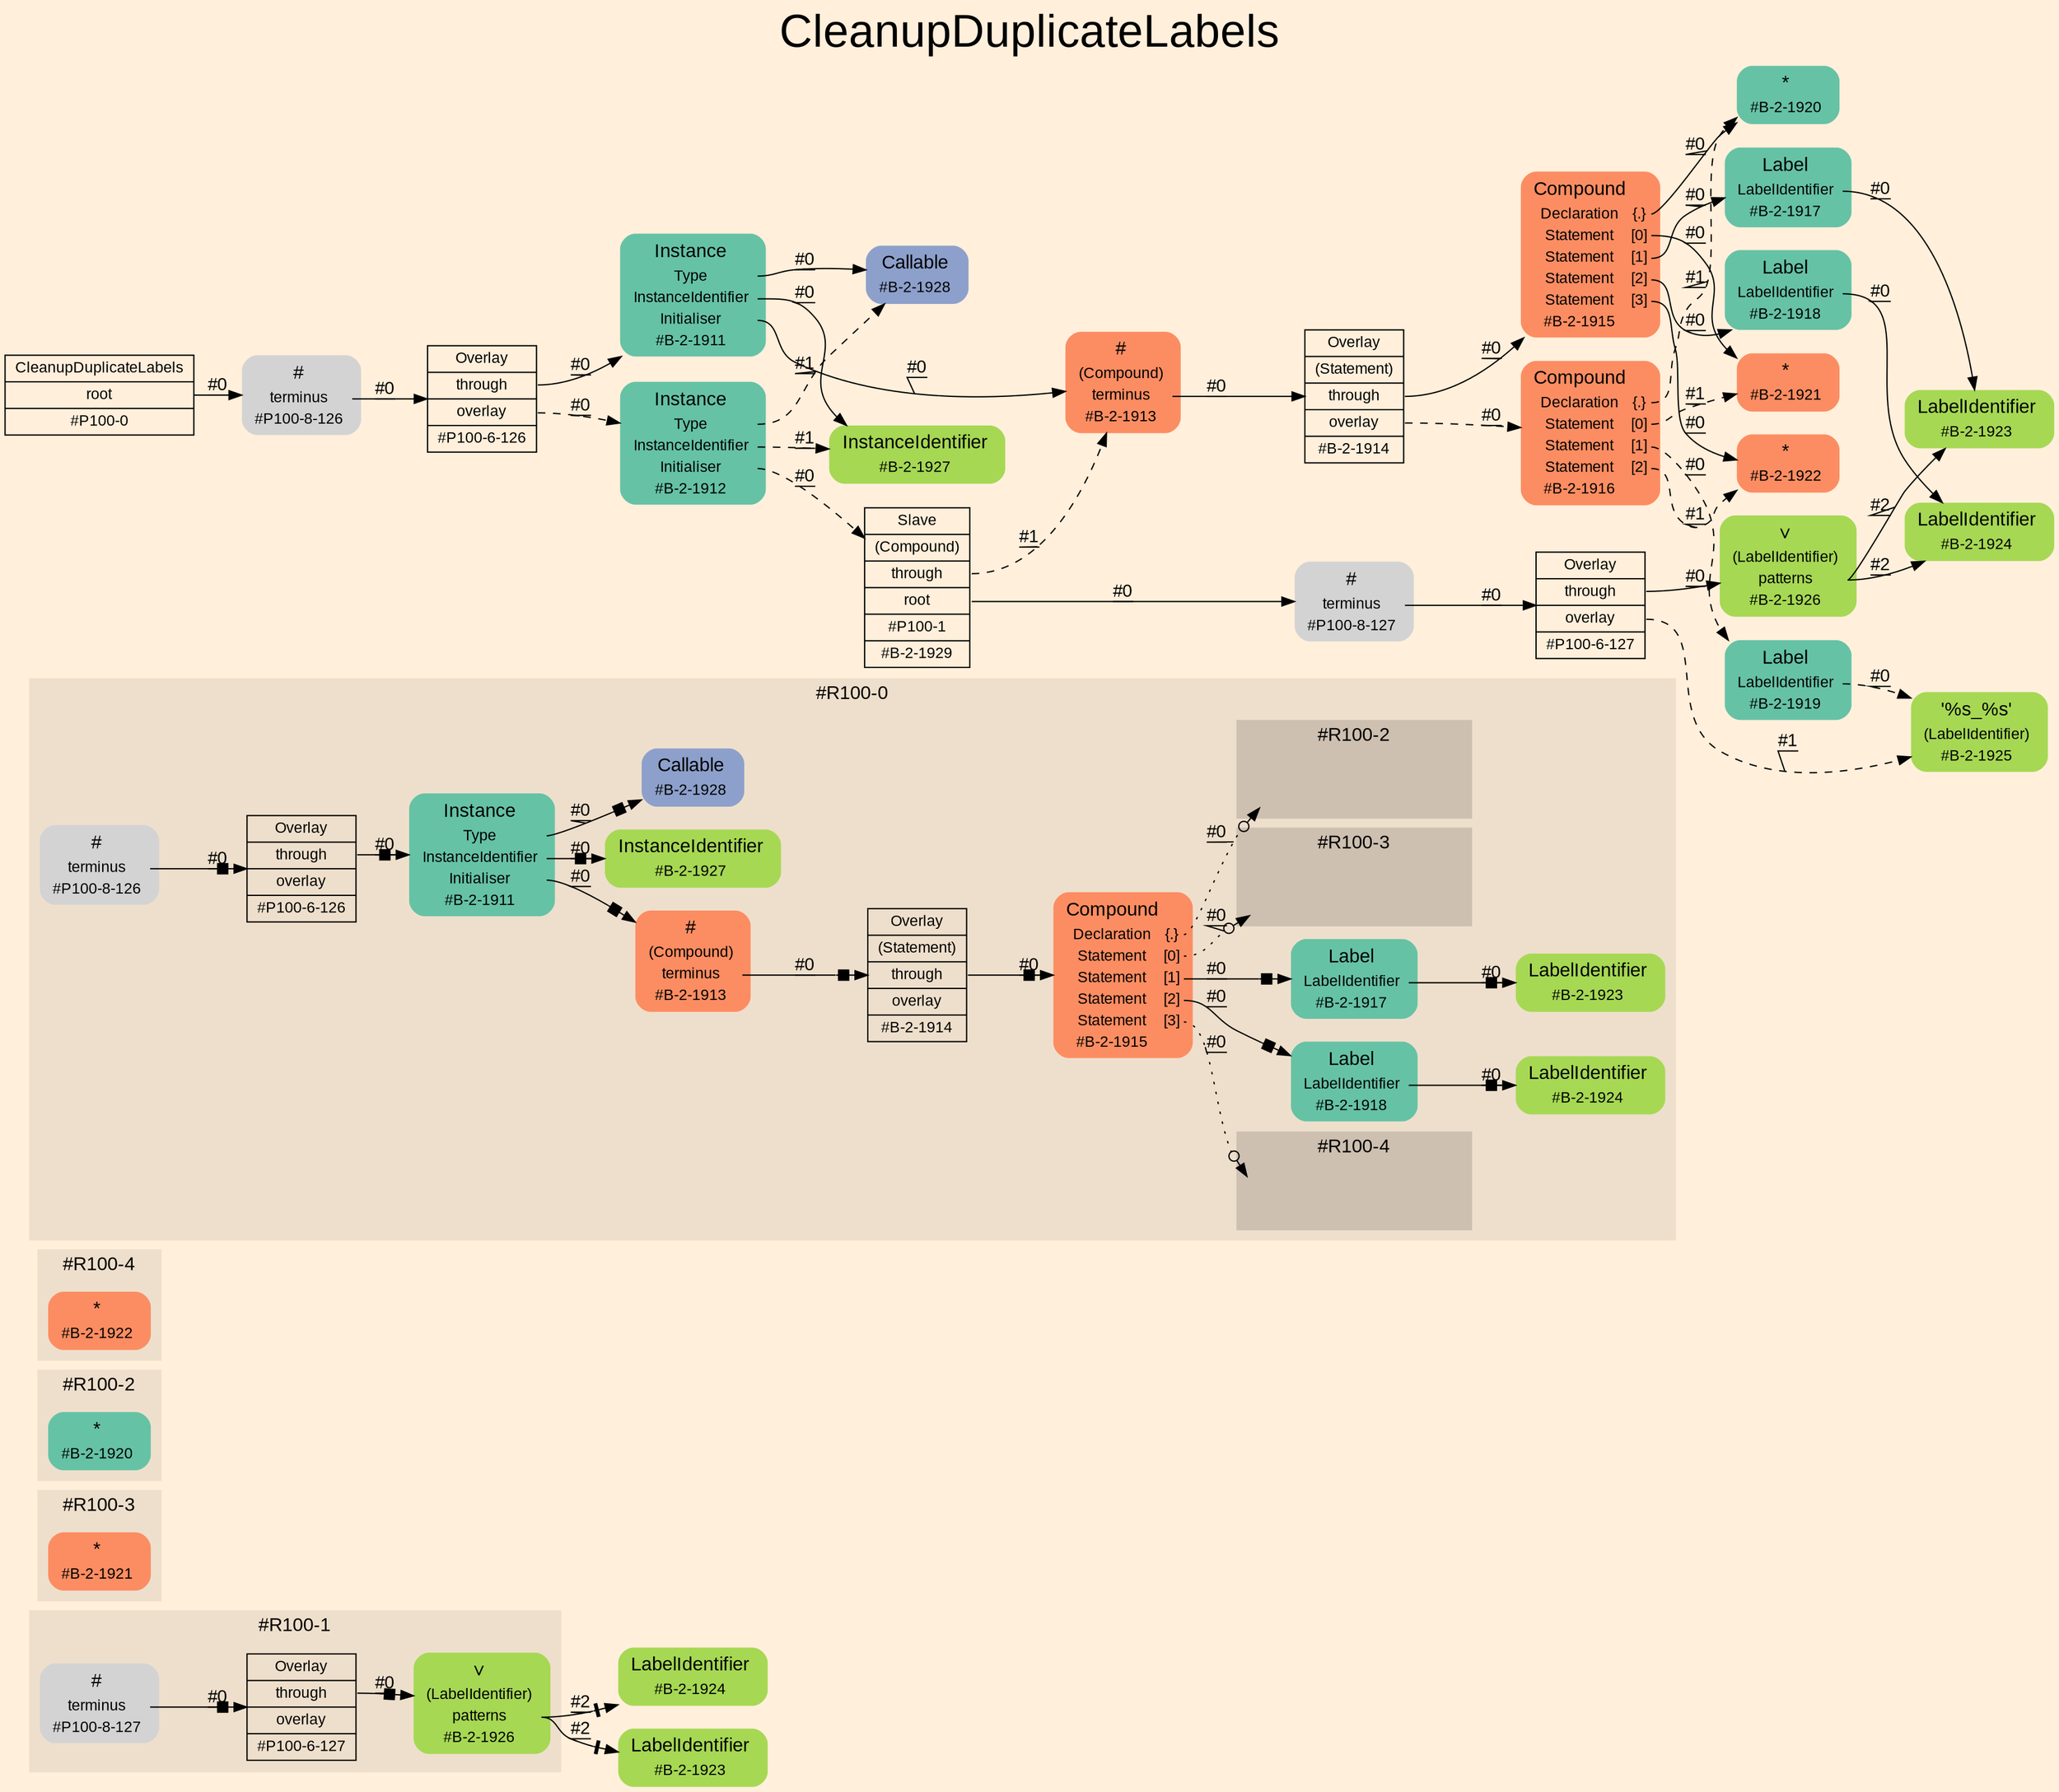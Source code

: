 digraph "CleanupDuplicateLabels" {
label = "CleanupDuplicateLabels"
labelloc = t
fontsize = "36"
graph [
    rankdir = "LR"
    ranksep = 0.3
    bgcolor = antiquewhite1
    color = black
    fontcolor = black
    fontname = "Arial"
];
node [
    fontname = "Arial"
];
edge [
    fontname = "Arial"
];

// -------------------- figure #R100-1 --------------------
"#R100-1 / #B-2-1924" [
    shape = "plaintext"
    fillcolor = "/set28/5"
    label = <<TABLE BORDER="0" CELLBORDER="0" CELLSPACING="0">
     <TR><TD><FONT POINT-SIZE="15.0">LabelIdentifier</FONT></TD><TD></TD></TR>
     <TR><TD>#B-2-1924</TD><TD PORT="port0"></TD></TR>
    </TABLE>>
    style = "rounded,filled"
    fontsize = "12"
];

"#R100-1 / #B-2-1923" [
    shape = "plaintext"
    fillcolor = "/set28/5"
    label = <<TABLE BORDER="0" CELLBORDER="0" CELLSPACING="0">
     <TR><TD><FONT POINT-SIZE="15.0">LabelIdentifier</FONT></TD><TD></TD></TR>
     <TR><TD>#B-2-1923</TD><TD PORT="port0"></TD></TR>
    </TABLE>>
    style = "rounded,filled"
    fontsize = "12"
];

subgraph "cluster#R100-1" {
    label = "#R100-1"
    style = "filled"
    color = antiquewhite2
    fontsize = "15"
    "#R100-1 / #B-2-1926" [
        shape = "plaintext"
        fillcolor = "/set28/5"
        label = <<TABLE BORDER="0" CELLBORDER="0" CELLSPACING="0">
         <TR><TD><FONT POINT-SIZE="15.0">∨</FONT></TD><TD></TD></TR>
         <TR><TD>(LabelIdentifier)</TD><TD PORT="port0"></TD></TR>
         <TR><TD>patterns</TD><TD PORT="port1"></TD></TR>
         <TR><TD>#B-2-1926</TD><TD PORT="port2"></TD></TR>
        </TABLE>>
        style = "rounded,filled"
        fontsize = "12"
    ];
    
    "#R100-1 / #P100-8-127" [
        shape = "plaintext"
        label = <<TABLE BORDER="0" CELLBORDER="0" CELLSPACING="0">
         <TR><TD><FONT POINT-SIZE="15.0">#</FONT></TD><TD></TD></TR>
         <TR><TD>terminus</TD><TD PORT="port0"></TD></TR>
         <TR><TD>#P100-8-127</TD><TD PORT="port1"></TD></TR>
        </TABLE>>
        style = "rounded,filled"
        fontsize = "12"
    ];
    
    "#R100-1 / #P100-6-127" [
        shape = "record"
        fillcolor = antiquewhite2
        label = "<fixed> Overlay | <port0> through | <port1> overlay | <port2> #P100-6-127"
        style = "filled"
        fontsize = "12"
        color = black
        fontcolor = black
    ];
    
}


// -------------------- figure #R100-3 --------------------
subgraph "cluster#R100-3" {
    label = "#R100-3"
    style = "filled"
    color = antiquewhite2
    fontsize = "15"
    "#R100-3 / #B-2-1921" [
        shape = "plaintext"
        fillcolor = "/set28/2"
        label = <<TABLE BORDER="0" CELLBORDER="0" CELLSPACING="0">
         <TR><TD><FONT POINT-SIZE="15.0">*</FONT></TD><TD></TD></TR>
         <TR><TD>#B-2-1921</TD><TD PORT="port0"></TD></TR>
        </TABLE>>
        style = "rounded,filled"
        fontsize = "12"
    ];
    
}


// -------------------- figure #R100-2 --------------------
subgraph "cluster#R100-2" {
    label = "#R100-2"
    style = "filled"
    color = antiquewhite2
    fontsize = "15"
    "#R100-2 / #B-2-1920" [
        shape = "plaintext"
        fillcolor = "/set28/1"
        label = <<TABLE BORDER="0" CELLBORDER="0" CELLSPACING="0">
         <TR><TD><FONT POINT-SIZE="15.0">*</FONT></TD><TD></TD></TR>
         <TR><TD>#B-2-1920</TD><TD PORT="port0"></TD></TR>
        </TABLE>>
        style = "rounded,filled"
        fontsize = "12"
    ];
    
}


// -------------------- figure #R100-4 --------------------
subgraph "cluster#R100-4" {
    label = "#R100-4"
    style = "filled"
    color = antiquewhite2
    fontsize = "15"
    "#R100-4 / #B-2-1922" [
        shape = "plaintext"
        fillcolor = "/set28/2"
        label = <<TABLE BORDER="0" CELLBORDER="0" CELLSPACING="0">
         <TR><TD><FONT POINT-SIZE="15.0">*</FONT></TD><TD></TD></TR>
         <TR><TD>#B-2-1922</TD><TD PORT="port0"></TD></TR>
        </TABLE>>
        style = "rounded,filled"
        fontsize = "12"
    ];
    
}


// -------------------- figure #R100-0 --------------------
subgraph "cluster#R100-0" {
    label = "#R100-0"
    style = "filled"
    color = antiquewhite2
    fontsize = "15"
    "#R100-0 / #B-2-1928" [
        shape = "plaintext"
        fillcolor = "/set28/3"
        label = <<TABLE BORDER="0" CELLBORDER="0" CELLSPACING="0">
         <TR><TD><FONT POINT-SIZE="15.0">Callable</FONT></TD><TD></TD></TR>
         <TR><TD>#B-2-1928</TD><TD PORT="port0"></TD></TR>
        </TABLE>>
        style = "rounded,filled"
        fontsize = "12"
    ];
    
    "#R100-0 / #B-2-1911" [
        shape = "plaintext"
        fillcolor = "/set28/1"
        label = <<TABLE BORDER="0" CELLBORDER="0" CELLSPACING="0">
         <TR><TD><FONT POINT-SIZE="15.0">Instance</FONT></TD><TD></TD></TR>
         <TR><TD>Type</TD><TD PORT="port0"></TD></TR>
         <TR><TD>InstanceIdentifier</TD><TD PORT="port1"></TD></TR>
         <TR><TD>Initialiser</TD><TD PORT="port2"></TD></TR>
         <TR><TD>#B-2-1911</TD><TD PORT="port3"></TD></TR>
        </TABLE>>
        style = "rounded,filled"
        fontsize = "12"
    ];
    
    "#R100-0 / #P100-8-126" [
        shape = "plaintext"
        label = <<TABLE BORDER="0" CELLBORDER="0" CELLSPACING="0">
         <TR><TD><FONT POINT-SIZE="15.0">#</FONT></TD><TD></TD></TR>
         <TR><TD>terminus</TD><TD PORT="port0"></TD></TR>
         <TR><TD>#P100-8-126</TD><TD PORT="port1"></TD></TR>
        </TABLE>>
        style = "rounded,filled"
        fontsize = "12"
    ];
    
    "#R100-0 / #P100-6-126" [
        shape = "record"
        fillcolor = antiquewhite2
        label = "<fixed> Overlay | <port0> through | <port1> overlay | <port2> #P100-6-126"
        style = "filled"
        fontsize = "12"
        color = black
        fontcolor = black
    ];
    
    "#R100-0 / #B-2-1913" [
        shape = "plaintext"
        fillcolor = "/set28/2"
        label = <<TABLE BORDER="0" CELLBORDER="0" CELLSPACING="0">
         <TR><TD><FONT POINT-SIZE="15.0">#</FONT></TD><TD></TD></TR>
         <TR><TD>(Compound)</TD><TD PORT="port0"></TD></TR>
         <TR><TD>terminus</TD><TD PORT="port1"></TD></TR>
         <TR><TD>#B-2-1913</TD><TD PORT="port2"></TD></TR>
        </TABLE>>
        style = "rounded,filled"
        fontsize = "12"
    ];
    
    "#R100-0 / #B-2-1914" [
        shape = "record"
        fillcolor = antiquewhite2
        label = "<fixed> Overlay | <port0> (Statement) | <port1> through | <port2> overlay | <port3> #B-2-1914"
        style = "filled"
        fontsize = "12"
        color = black
        fontcolor = black
    ];
    
    "#R100-0 / #B-2-1924" [
        shape = "plaintext"
        fillcolor = "/set28/5"
        label = <<TABLE BORDER="0" CELLBORDER="0" CELLSPACING="0">
         <TR><TD><FONT POINT-SIZE="15.0">LabelIdentifier</FONT></TD><TD></TD></TR>
         <TR><TD>#B-2-1924</TD><TD PORT="port0"></TD></TR>
        </TABLE>>
        style = "rounded,filled"
        fontsize = "12"
    ];
    
    "#R100-0 / #B-2-1915" [
        shape = "plaintext"
        fillcolor = "/set28/2"
        label = <<TABLE BORDER="0" CELLBORDER="0" CELLSPACING="0">
         <TR><TD><FONT POINT-SIZE="15.0">Compound</FONT></TD><TD></TD></TR>
         <TR><TD>Declaration</TD><TD PORT="port0">{.}</TD></TR>
         <TR><TD>Statement</TD><TD PORT="port1">[0]</TD></TR>
         <TR><TD>Statement</TD><TD PORT="port2">[1]</TD></TR>
         <TR><TD>Statement</TD><TD PORT="port3">[2]</TD></TR>
         <TR><TD>Statement</TD><TD PORT="port4">[3]</TD></TR>
         <TR><TD>#B-2-1915</TD><TD PORT="port5"></TD></TR>
        </TABLE>>
        style = "rounded,filled"
        fontsize = "12"
    ];
    
    "#R100-0 / #B-2-1917" [
        shape = "plaintext"
        fillcolor = "/set28/1"
        label = <<TABLE BORDER="0" CELLBORDER="0" CELLSPACING="0">
         <TR><TD><FONT POINT-SIZE="15.0">Label</FONT></TD><TD></TD></TR>
         <TR><TD>LabelIdentifier</TD><TD PORT="port0"></TD></TR>
         <TR><TD>#B-2-1917</TD><TD PORT="port1"></TD></TR>
        </TABLE>>
        style = "rounded,filled"
        fontsize = "12"
    ];
    
    "#R100-0 / #B-2-1923" [
        shape = "plaintext"
        fillcolor = "/set28/5"
        label = <<TABLE BORDER="0" CELLBORDER="0" CELLSPACING="0">
         <TR><TD><FONT POINT-SIZE="15.0">LabelIdentifier</FONT></TD><TD></TD></TR>
         <TR><TD>#B-2-1923</TD><TD PORT="port0"></TD></TR>
        </TABLE>>
        style = "rounded,filled"
        fontsize = "12"
    ];
    
    "#R100-0 / #B-2-1927" [
        shape = "plaintext"
        fillcolor = "/set28/5"
        label = <<TABLE BORDER="0" CELLBORDER="0" CELLSPACING="0">
         <TR><TD><FONT POINT-SIZE="15.0">InstanceIdentifier</FONT></TD><TD></TD></TR>
         <TR><TD>#B-2-1927</TD><TD PORT="port0"></TD></TR>
        </TABLE>>
        style = "rounded,filled"
        fontsize = "12"
    ];
    
    "#R100-0 / #B-2-1918" [
        shape = "plaintext"
        fillcolor = "/set28/1"
        label = <<TABLE BORDER="0" CELLBORDER="0" CELLSPACING="0">
         <TR><TD><FONT POINT-SIZE="15.0">Label</FONT></TD><TD></TD></TR>
         <TR><TD>LabelIdentifier</TD><TD PORT="port0"></TD></TR>
         <TR><TD>#B-2-1918</TD><TD PORT="port1"></TD></TR>
        </TABLE>>
        style = "rounded,filled"
        fontsize = "12"
    ];
    
    subgraph "cluster#R100-0 / #R100-4" {
        label = "#R100-4"
        style = "filled"
        color = antiquewhite3
        fontsize = "15"
        "#R100-0 / #0 / #B-2-1922" [
            shape = "none"
            style = "invisible"
        ];
        
    }
    
    subgraph "cluster#R100-0 / #R100-2" {
        label = "#R100-2"
        style = "filled"
        color = antiquewhite3
        fontsize = "15"
        "#R100-0 / #0 / #B-2-1920" [
            shape = "none"
            style = "invisible"
        ];
        
    }
    
    subgraph "cluster#R100-0 / #R100-3" {
        label = "#R100-3"
        style = "filled"
        color = antiquewhite3
        fontsize = "15"
        "#R100-0 / #0 / #B-2-1921" [
            shape = "none"
            style = "invisible"
        ];
        
    }
    
}


// -------------------- transformation figure --------------------
"CR#P100-0" [
    shape = "record"
    fillcolor = antiquewhite1
    label = "<fixed> CleanupDuplicateLabels | <port0> root | <port1> #P100-0"
    style = "filled"
    fontsize = "12"
    color = black
    fontcolor = black
];

"#P100-8-126" [
    shape = "plaintext"
    label = <<TABLE BORDER="0" CELLBORDER="0" CELLSPACING="0">
     <TR><TD><FONT POINT-SIZE="15.0">#</FONT></TD><TD></TD></TR>
     <TR><TD>terminus</TD><TD PORT="port0"></TD></TR>
     <TR><TD>#P100-8-126</TD><TD PORT="port1"></TD></TR>
    </TABLE>>
    style = "rounded,filled"
    fontsize = "12"
];

"#P100-6-126" [
    shape = "record"
    fillcolor = antiquewhite1
    label = "<fixed> Overlay | <port0> through | <port1> overlay | <port2> #P100-6-126"
    style = "filled"
    fontsize = "12"
    color = black
    fontcolor = black
];

"#B-2-1911" [
    shape = "plaintext"
    fillcolor = "/set28/1"
    label = <<TABLE BORDER="0" CELLBORDER="0" CELLSPACING="0">
     <TR><TD><FONT POINT-SIZE="15.0">Instance</FONT></TD><TD></TD></TR>
     <TR><TD>Type</TD><TD PORT="port0"></TD></TR>
     <TR><TD>InstanceIdentifier</TD><TD PORT="port1"></TD></TR>
     <TR><TD>Initialiser</TD><TD PORT="port2"></TD></TR>
     <TR><TD>#B-2-1911</TD><TD PORT="port3"></TD></TR>
    </TABLE>>
    style = "rounded,filled"
    fontsize = "12"
];

"#B-2-1928" [
    shape = "plaintext"
    fillcolor = "/set28/3"
    label = <<TABLE BORDER="0" CELLBORDER="0" CELLSPACING="0">
     <TR><TD><FONT POINT-SIZE="15.0">Callable</FONT></TD><TD></TD></TR>
     <TR><TD>#B-2-1928</TD><TD PORT="port0"></TD></TR>
    </TABLE>>
    style = "rounded,filled"
    fontsize = "12"
];

"#B-2-1927" [
    shape = "plaintext"
    fillcolor = "/set28/5"
    label = <<TABLE BORDER="0" CELLBORDER="0" CELLSPACING="0">
     <TR><TD><FONT POINT-SIZE="15.0">InstanceIdentifier</FONT></TD><TD></TD></TR>
     <TR><TD>#B-2-1927</TD><TD PORT="port0"></TD></TR>
    </TABLE>>
    style = "rounded,filled"
    fontsize = "12"
];

"#B-2-1913" [
    shape = "plaintext"
    fillcolor = "/set28/2"
    label = <<TABLE BORDER="0" CELLBORDER="0" CELLSPACING="0">
     <TR><TD><FONT POINT-SIZE="15.0">#</FONT></TD><TD></TD></TR>
     <TR><TD>(Compound)</TD><TD PORT="port0"></TD></TR>
     <TR><TD>terminus</TD><TD PORT="port1"></TD></TR>
     <TR><TD>#B-2-1913</TD><TD PORT="port2"></TD></TR>
    </TABLE>>
    style = "rounded,filled"
    fontsize = "12"
];

"#B-2-1914" [
    shape = "record"
    fillcolor = antiquewhite1
    label = "<fixed> Overlay | <port0> (Statement) | <port1> through | <port2> overlay | <port3> #B-2-1914"
    style = "filled"
    fontsize = "12"
    color = black
    fontcolor = black
];

"#B-2-1915" [
    shape = "plaintext"
    fillcolor = "/set28/2"
    label = <<TABLE BORDER="0" CELLBORDER="0" CELLSPACING="0">
     <TR><TD><FONT POINT-SIZE="15.0">Compound</FONT></TD><TD></TD></TR>
     <TR><TD>Declaration</TD><TD PORT="port0">{.}</TD></TR>
     <TR><TD>Statement</TD><TD PORT="port1">[0]</TD></TR>
     <TR><TD>Statement</TD><TD PORT="port2">[1]</TD></TR>
     <TR><TD>Statement</TD><TD PORT="port3">[2]</TD></TR>
     <TR><TD>Statement</TD><TD PORT="port4">[3]</TD></TR>
     <TR><TD>#B-2-1915</TD><TD PORT="port5"></TD></TR>
    </TABLE>>
    style = "rounded,filled"
    fontsize = "12"
];

"#B-2-1920" [
    shape = "plaintext"
    fillcolor = "/set28/1"
    label = <<TABLE BORDER="0" CELLBORDER="0" CELLSPACING="0">
     <TR><TD><FONT POINT-SIZE="15.0">*</FONT></TD><TD></TD></TR>
     <TR><TD>#B-2-1920</TD><TD PORT="port0"></TD></TR>
    </TABLE>>
    style = "rounded,filled"
    fontsize = "12"
];

"#B-2-1921" [
    shape = "plaintext"
    fillcolor = "/set28/2"
    label = <<TABLE BORDER="0" CELLBORDER="0" CELLSPACING="0">
     <TR><TD><FONT POINT-SIZE="15.0">*</FONT></TD><TD></TD></TR>
     <TR><TD>#B-2-1921</TD><TD PORT="port0"></TD></TR>
    </TABLE>>
    style = "rounded,filled"
    fontsize = "12"
];

"#B-2-1917" [
    shape = "plaintext"
    fillcolor = "/set28/1"
    label = <<TABLE BORDER="0" CELLBORDER="0" CELLSPACING="0">
     <TR><TD><FONT POINT-SIZE="15.0">Label</FONT></TD><TD></TD></TR>
     <TR><TD>LabelIdentifier</TD><TD PORT="port0"></TD></TR>
     <TR><TD>#B-2-1917</TD><TD PORT="port1"></TD></TR>
    </TABLE>>
    style = "rounded,filled"
    fontsize = "12"
];

"#B-2-1923" [
    shape = "plaintext"
    fillcolor = "/set28/5"
    label = <<TABLE BORDER="0" CELLBORDER="0" CELLSPACING="0">
     <TR><TD><FONT POINT-SIZE="15.0">LabelIdentifier</FONT></TD><TD></TD></TR>
     <TR><TD>#B-2-1923</TD><TD PORT="port0"></TD></TR>
    </TABLE>>
    style = "rounded,filled"
    fontsize = "12"
];

"#B-2-1918" [
    shape = "plaintext"
    fillcolor = "/set28/1"
    label = <<TABLE BORDER="0" CELLBORDER="0" CELLSPACING="0">
     <TR><TD><FONT POINT-SIZE="15.0">Label</FONT></TD><TD></TD></TR>
     <TR><TD>LabelIdentifier</TD><TD PORT="port0"></TD></TR>
     <TR><TD>#B-2-1918</TD><TD PORT="port1"></TD></TR>
    </TABLE>>
    style = "rounded,filled"
    fontsize = "12"
];

"#B-2-1924" [
    shape = "plaintext"
    fillcolor = "/set28/5"
    label = <<TABLE BORDER="0" CELLBORDER="0" CELLSPACING="0">
     <TR><TD><FONT POINT-SIZE="15.0">LabelIdentifier</FONT></TD><TD></TD></TR>
     <TR><TD>#B-2-1924</TD><TD PORT="port0"></TD></TR>
    </TABLE>>
    style = "rounded,filled"
    fontsize = "12"
];

"#B-2-1922" [
    shape = "plaintext"
    fillcolor = "/set28/2"
    label = <<TABLE BORDER="0" CELLBORDER="0" CELLSPACING="0">
     <TR><TD><FONT POINT-SIZE="15.0">*</FONT></TD><TD></TD></TR>
     <TR><TD>#B-2-1922</TD><TD PORT="port0"></TD></TR>
    </TABLE>>
    style = "rounded,filled"
    fontsize = "12"
];

"#B-2-1916" [
    shape = "plaintext"
    fillcolor = "/set28/2"
    label = <<TABLE BORDER="0" CELLBORDER="0" CELLSPACING="0">
     <TR><TD><FONT POINT-SIZE="15.0">Compound</FONT></TD><TD></TD></TR>
     <TR><TD>Declaration</TD><TD PORT="port0">{.}</TD></TR>
     <TR><TD>Statement</TD><TD PORT="port1">[0]</TD></TR>
     <TR><TD>Statement</TD><TD PORT="port2">[1]</TD></TR>
     <TR><TD>Statement</TD><TD PORT="port3">[2]</TD></TR>
     <TR><TD>#B-2-1916</TD><TD PORT="port4"></TD></TR>
    </TABLE>>
    style = "rounded,filled"
    fontsize = "12"
];

"#B-2-1919" [
    shape = "plaintext"
    fillcolor = "/set28/1"
    label = <<TABLE BORDER="0" CELLBORDER="0" CELLSPACING="0">
     <TR><TD><FONT POINT-SIZE="15.0">Label</FONT></TD><TD></TD></TR>
     <TR><TD>LabelIdentifier</TD><TD PORT="port0"></TD></TR>
     <TR><TD>#B-2-1919</TD><TD PORT="port1"></TD></TR>
    </TABLE>>
    style = "rounded,filled"
    fontsize = "12"
];

"#B-2-1925" [
    shape = "plaintext"
    fillcolor = "/set28/5"
    label = <<TABLE BORDER="0" CELLBORDER="0" CELLSPACING="0">
     <TR><TD><FONT POINT-SIZE="15.0">'%s_%s'</FONT></TD><TD></TD></TR>
     <TR><TD>(LabelIdentifier)</TD><TD PORT="port0"></TD></TR>
     <TR><TD>#B-2-1925</TD><TD PORT="port1"></TD></TR>
    </TABLE>>
    style = "rounded,filled"
    fontsize = "12"
];

"#B-2-1912" [
    shape = "plaintext"
    fillcolor = "/set28/1"
    label = <<TABLE BORDER="0" CELLBORDER="0" CELLSPACING="0">
     <TR><TD><FONT POINT-SIZE="15.0">Instance</FONT></TD><TD></TD></TR>
     <TR><TD>Type</TD><TD PORT="port0"></TD></TR>
     <TR><TD>InstanceIdentifier</TD><TD PORT="port1"></TD></TR>
     <TR><TD>Initialiser</TD><TD PORT="port2"></TD></TR>
     <TR><TD>#B-2-1912</TD><TD PORT="port3"></TD></TR>
    </TABLE>>
    style = "rounded,filled"
    fontsize = "12"
];

"#B-2-1929" [
    shape = "record"
    fillcolor = antiquewhite1
    label = "<fixed> Slave | <port0> (Compound) | <port1> through | <port2> root | <port3> #P100-1 | <port4> #B-2-1929"
    style = "filled"
    fontsize = "12"
    color = black
    fontcolor = black
];

"#P100-8-127" [
    shape = "plaintext"
    label = <<TABLE BORDER="0" CELLBORDER="0" CELLSPACING="0">
     <TR><TD><FONT POINT-SIZE="15.0">#</FONT></TD><TD></TD></TR>
     <TR><TD>terminus</TD><TD PORT="port0"></TD></TR>
     <TR><TD>#P100-8-127</TD><TD PORT="port1"></TD></TR>
    </TABLE>>
    style = "rounded,filled"
    fontsize = "12"
];

"#P100-6-127" [
    shape = "record"
    fillcolor = antiquewhite1
    label = "<fixed> Overlay | <port0> through | <port1> overlay | <port2> #P100-6-127"
    style = "filled"
    fontsize = "12"
    color = black
    fontcolor = black
];

"#B-2-1926" [
    shape = "plaintext"
    fillcolor = "/set28/5"
    label = <<TABLE BORDER="0" CELLBORDER="0" CELLSPACING="0">
     <TR><TD><FONT POINT-SIZE="15.0">∨</FONT></TD><TD></TD></TR>
     <TR><TD>(LabelIdentifier)</TD><TD PORT="port0"></TD></TR>
     <TR><TD>patterns</TD><TD PORT="port1"></TD></TR>
     <TR><TD>#B-2-1926</TD><TD PORT="port2"></TD></TR>
    </TABLE>>
    style = "rounded,filled"
    fontsize = "12"
];


// -------------------- links --------------------
// links for block CR#P100-0
"CR#P100-0":port0 -> "#P100-8-126" [
    style="solid"
    label = "#0"
    decorate = true
    color = black
    fontcolor = black
];

// links for block #P100-8-126
"#P100-8-126":port0 -> "#P100-6-126" [
    style="solid"
    label = "#0"
    decorate = true
    color = black
    fontcolor = black
];

// links for block #P100-6-126
"#P100-6-126":port0 -> "#B-2-1911" [
    style="solid"
    label = "#0"
    decorate = true
    color = black
    fontcolor = black
];

"#P100-6-126":port1 -> "#B-2-1912" [
    style="dashed"
    label = "#0"
    decorate = true
    color = black
    fontcolor = black
];

// links for block #B-2-1911
"#B-2-1911":port0 -> "#B-2-1928" [
    style="solid"
    label = "#0"
    decorate = true
    color = black
    fontcolor = black
];

"#B-2-1911":port1 -> "#B-2-1927" [
    style="solid"
    label = "#0"
    decorate = true
    color = black
    fontcolor = black
];

"#B-2-1911":port2 -> "#B-2-1913" [
    style="solid"
    label = "#0"
    decorate = true
    color = black
    fontcolor = black
];

// links for block #B-2-1928
// links for block #B-2-1927
// links for block #B-2-1913
"#B-2-1913":port1 -> "#B-2-1914" [
    style="solid"
    label = "#0"
    decorate = true
    color = black
    fontcolor = black
];

// links for block #B-2-1914
"#B-2-1914":port1 -> "#B-2-1915" [
    style="solid"
    label = "#0"
    decorate = true
    color = black
    fontcolor = black
];

"#B-2-1914":port2 -> "#B-2-1916" [
    style="dashed"
    label = "#0"
    decorate = true
    color = black
    fontcolor = black
];

// links for block #B-2-1915
"#B-2-1915":port0 -> "#B-2-1920" [
    style="solid"
    label = "#0"
    decorate = true
    color = black
    fontcolor = black
];

"#B-2-1915":port1 -> "#B-2-1921" [
    style="solid"
    label = "#0"
    decorate = true
    color = black
    fontcolor = black
];

"#B-2-1915":port2 -> "#B-2-1917" [
    style="solid"
    label = "#0"
    decorate = true
    color = black
    fontcolor = black
];

"#B-2-1915":port3 -> "#B-2-1918" [
    style="solid"
    label = "#0"
    decorate = true
    color = black
    fontcolor = black
];

"#B-2-1915":port4 -> "#B-2-1922" [
    style="solid"
    label = "#0"
    decorate = true
    color = black
    fontcolor = black
];

// links for block #B-2-1920
// links for block #B-2-1921
// links for block #B-2-1917
"#B-2-1917":port0 -> "#B-2-1923" [
    style="solid"
    label = "#0"
    decorate = true
    color = black
    fontcolor = black
];

// links for block #B-2-1923
// links for block #B-2-1918
"#B-2-1918":port0 -> "#B-2-1924" [
    style="solid"
    label = "#0"
    decorate = true
    color = black
    fontcolor = black
];

// links for block #B-2-1924
// links for block #B-2-1922
// links for block #B-2-1916
"#B-2-1916":port0 -> "#B-2-1920" [
    style="dashed"
    label = "#1"
    decorate = true
    color = black
    fontcolor = black
];

"#B-2-1916":port1 -> "#B-2-1921" [
    style="dashed"
    label = "#1"
    decorate = true
    color = black
    fontcolor = black
];

"#B-2-1916":port2 -> "#B-2-1919" [
    style="dashed"
    label = "#0"
    decorate = true
    color = black
    fontcolor = black
];

"#B-2-1916":port3 -> "#B-2-1922" [
    style="dashed"
    label = "#1"
    decorate = true
    color = black
    fontcolor = black
];

// links for block #B-2-1919
"#B-2-1919":port0 -> "#B-2-1925" [
    style="dashed"
    label = "#0"
    decorate = true
    color = black
    fontcolor = black
];

// links for block #B-2-1925
// links for block #B-2-1912
"#B-2-1912":port0 -> "#B-2-1928" [
    style="dashed"
    label = "#1"
    decorate = true
    color = black
    fontcolor = black
];

"#B-2-1912":port1 -> "#B-2-1927" [
    style="dashed"
    label = "#1"
    decorate = true
    color = black
    fontcolor = black
];

"#B-2-1912":port2 -> "#B-2-1929" [
    style="dashed"
    label = "#0"
    decorate = true
    color = black
    fontcolor = black
];

// links for block #B-2-1929
"#B-2-1929":port1 -> "#B-2-1913" [
    style="dashed"
    label = "#1"
    decorate = true
    color = black
    fontcolor = black
];

"#B-2-1929":port2 -> "#P100-8-127" [
    style="solid"
    label = "#0"
    decorate = true
    color = black
    fontcolor = black
];

// links for block #P100-8-127
"#P100-8-127":port0 -> "#P100-6-127" [
    style="solid"
    label = "#0"
    decorate = true
    color = black
    fontcolor = black
];

// links for block #P100-6-127
"#P100-6-127":port0 -> "#B-2-1926" [
    style="solid"
    label = "#0"
    decorate = true
    color = black
    fontcolor = black
];

"#P100-6-127":port1 -> "#B-2-1925" [
    style="dashed"
    label = "#1"
    decorate = true
    color = black
    fontcolor = black
];

// links for block #B-2-1926
"#B-2-1926":port1 -> "#B-2-1923" [
    style="solid"
    label = "#2"
    decorate = true
    color = black
    fontcolor = black
];

"#B-2-1926":port1 -> "#B-2-1924" [
    style="solid"
    label = "#2"
    decorate = true
    color = black
    fontcolor = black
];

// links for block #R100-0 / #B-2-1928
// links for block #R100-0 / #B-2-1911
"#R100-0 / #B-2-1911":port0 -> "#R100-0 / #B-2-1928" [
    style="solid"
    arrowhead="normalnonebox"
    label = "#0"
    decorate = true
    color = black
    fontcolor = black
];

"#R100-0 / #B-2-1911":port1 -> "#R100-0 / #B-2-1927" [
    style="solid"
    arrowhead="normalnonebox"
    label = "#0"
    decorate = true
    color = black
    fontcolor = black
];

"#R100-0 / #B-2-1911":port2 -> "#R100-0 / #B-2-1913" [
    style="solid"
    arrowhead="normalnonebox"
    label = "#0"
    decorate = true
    color = black
    fontcolor = black
];

// links for block #R100-0 / #P100-8-126
"#R100-0 / #P100-8-126":port0 -> "#R100-0 / #P100-6-126" [
    style="solid"
    arrowhead="normalnonebox"
    label = "#0"
    decorate = true
    color = black
    fontcolor = black
];

// links for block #R100-0 / #P100-6-126
"#R100-0 / #P100-6-126":port0 -> "#R100-0 / #B-2-1911" [
    style="solid"
    arrowhead="normalnonebox"
    label = "#0"
    decorate = true
    color = black
    fontcolor = black
];

// links for block #R100-0 / #B-2-1913
"#R100-0 / #B-2-1913":port1 -> "#R100-0 / #B-2-1914" [
    style="solid"
    arrowhead="normalnonebox"
    label = "#0"
    decorate = true
    color = black
    fontcolor = black
];

// links for block #R100-0 / #B-2-1914
"#R100-0 / #B-2-1914":port1 -> "#R100-0 / #B-2-1915" [
    style="solid"
    arrowhead="normalnonebox"
    label = "#0"
    decorate = true
    color = black
    fontcolor = black
];

// links for block #R100-0 / #B-2-1924
// links for block #R100-0 / #B-2-1915
"#R100-0 / #B-2-1915":port0 -> "#R100-0 / #0 / #B-2-1920" [
    style="dotted"
    arrowhead="normalnoneodot"
    label = "#0"
    decorate = true
    color = black
    fontcolor = black
];

"#R100-0 / #B-2-1915":port1 -> "#R100-0 / #0 / #B-2-1921" [
    style="dotted"
    arrowhead="normalnoneodot"
    label = "#0"
    decorate = true
    color = black
    fontcolor = black
];

"#R100-0 / #B-2-1915":port2 -> "#R100-0 / #B-2-1917" [
    style="solid"
    arrowhead="normalnonebox"
    label = "#0"
    decorate = true
    color = black
    fontcolor = black
];

"#R100-0 / #B-2-1915":port3 -> "#R100-0 / #B-2-1918" [
    style="solid"
    arrowhead="normalnonebox"
    label = "#0"
    decorate = true
    color = black
    fontcolor = black
];

"#R100-0 / #B-2-1915":port4 -> "#R100-0 / #0 / #B-2-1922" [
    style="dotted"
    arrowhead="normalnoneodot"
    label = "#0"
    decorate = true
    color = black
    fontcolor = black
];

// links for block #R100-0 / #B-2-1917
"#R100-0 / #B-2-1917":port0 -> "#R100-0 / #B-2-1923" [
    style="solid"
    arrowhead="normalnonebox"
    label = "#0"
    decorate = true
    color = black
    fontcolor = black
];

// links for block #R100-0 / #B-2-1923
// links for block #R100-0 / #B-2-1927
// links for block #R100-0 / #B-2-1918
"#R100-0 / #B-2-1918":port0 -> "#R100-0 / #B-2-1924" [
    style="solid"
    arrowhead="normalnonebox"
    label = "#0"
    decorate = true
    color = black
    fontcolor = black
];

// links for block #R100-0 / #0 / #B-2-1922
// links for block #R100-0 / #0 / #B-2-1920
// links for block #R100-0 / #0 / #B-2-1921
// links for block #R100-4 / #B-2-1922
// links for block #R100-2 / #B-2-1920
// links for block #R100-3 / #B-2-1921
// links for block #R100-1 / #B-2-1924
// links for block #R100-1 / #B-2-1923
// links for block #R100-1 / #B-2-1926
"#R100-1 / #B-2-1926":port1 -> "#R100-1 / #B-2-1923" [
    style="solid"
    arrowhead="normalnonetee"
    label = "#2"
    decorate = true
    color = black
    fontcolor = black
];

"#R100-1 / #B-2-1926":port1 -> "#R100-1 / #B-2-1924" [
    style="solid"
    arrowhead="normalnonetee"
    label = "#2"
    decorate = true
    color = black
    fontcolor = black
];

// links for block #R100-1 / #P100-8-127
"#R100-1 / #P100-8-127":port0 -> "#R100-1 / #P100-6-127" [
    style="solid"
    arrowhead="normalnonebox"
    label = "#0"
    decorate = true
    color = black
    fontcolor = black
];

// links for block #R100-1 / #P100-6-127
"#R100-1 / #P100-6-127":port0 -> "#R100-1 / #B-2-1926" [
    style="solid"
    arrowhead="normalnonebox"
    label = "#0"
    decorate = true
    color = black
    fontcolor = black
];

}
